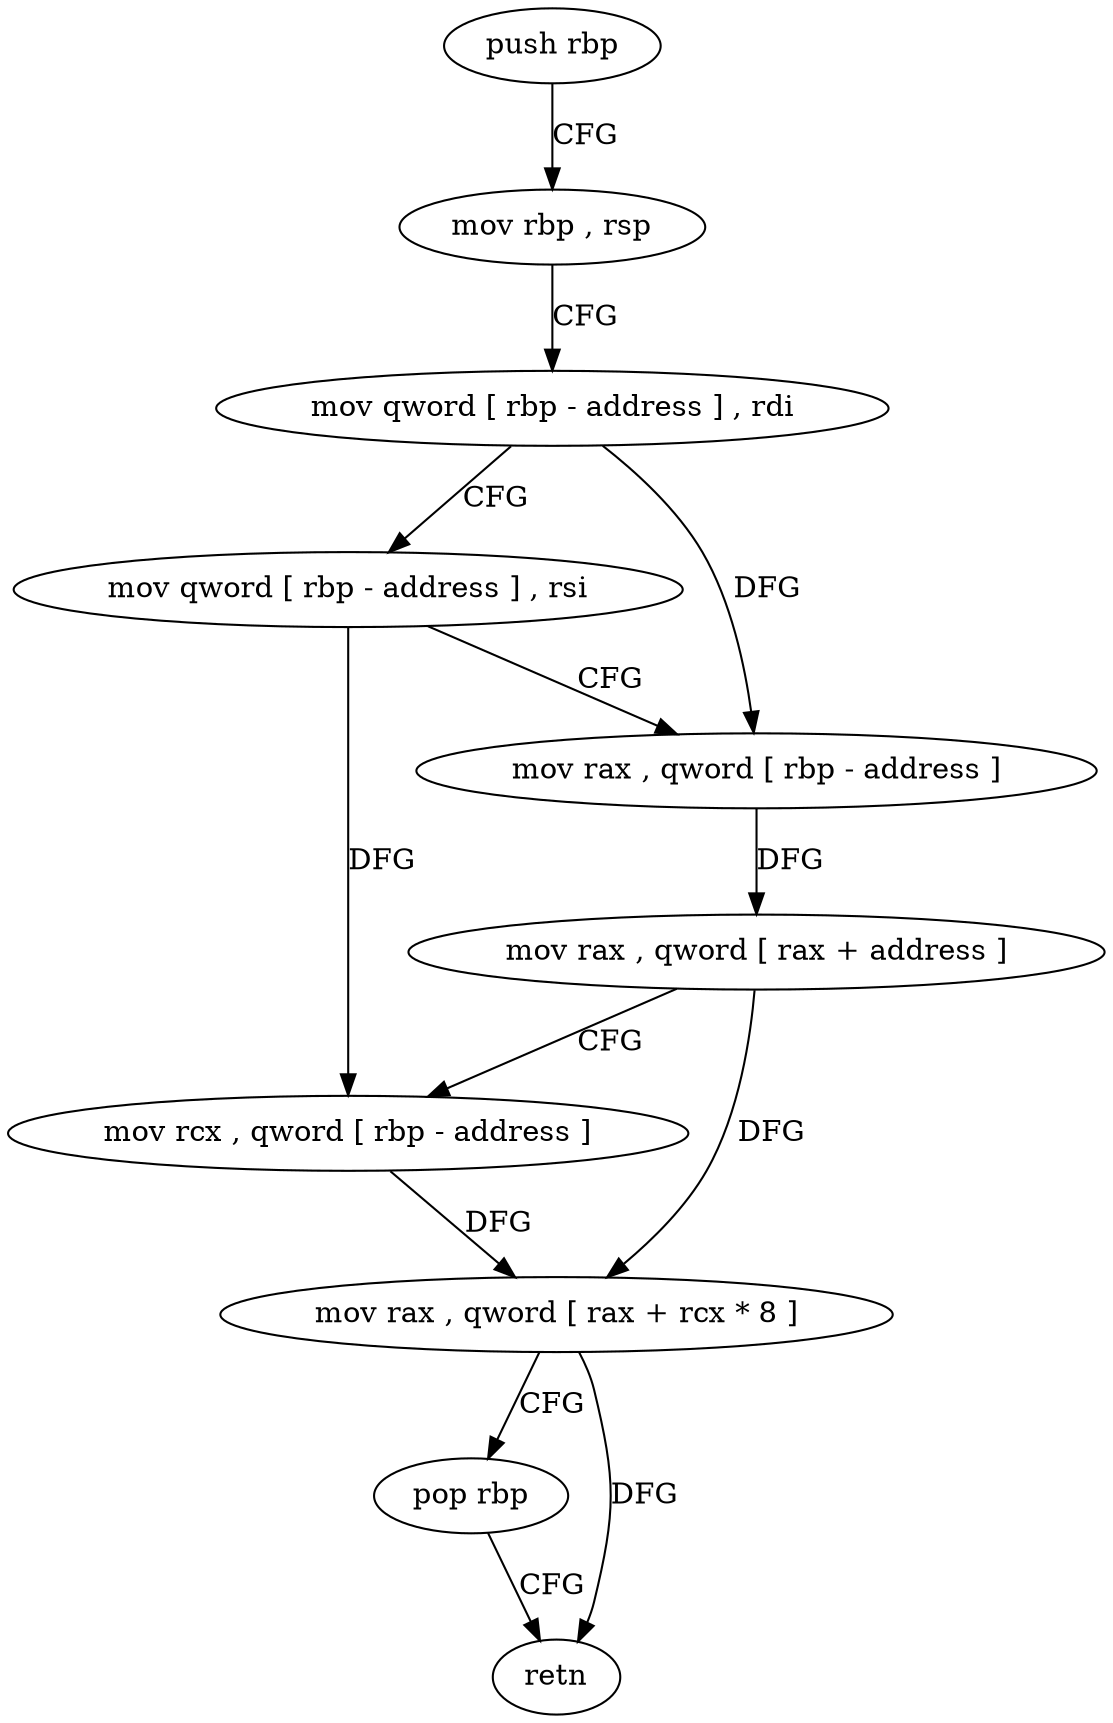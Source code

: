 digraph "func" {
"101264" [label = "push rbp" ]
"101265" [label = "mov rbp , rsp" ]
"101268" [label = "mov qword [ rbp - address ] , rdi" ]
"101272" [label = "mov qword [ rbp - address ] , rsi" ]
"101276" [label = "mov rax , qword [ rbp - address ]" ]
"101280" [label = "mov rax , qword [ rax + address ]" ]
"101284" [label = "mov rcx , qword [ rbp - address ]" ]
"101288" [label = "mov rax , qword [ rax + rcx * 8 ]" ]
"101292" [label = "pop rbp" ]
"101293" [label = "retn" ]
"101264" -> "101265" [ label = "CFG" ]
"101265" -> "101268" [ label = "CFG" ]
"101268" -> "101272" [ label = "CFG" ]
"101268" -> "101276" [ label = "DFG" ]
"101272" -> "101276" [ label = "CFG" ]
"101272" -> "101284" [ label = "DFG" ]
"101276" -> "101280" [ label = "DFG" ]
"101280" -> "101284" [ label = "CFG" ]
"101280" -> "101288" [ label = "DFG" ]
"101284" -> "101288" [ label = "DFG" ]
"101288" -> "101292" [ label = "CFG" ]
"101288" -> "101293" [ label = "DFG" ]
"101292" -> "101293" [ label = "CFG" ]
}
